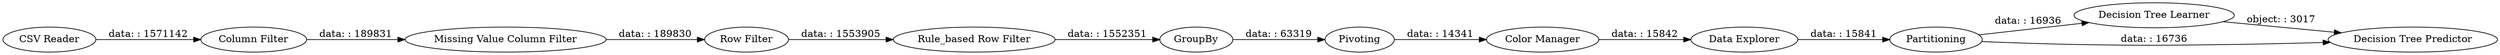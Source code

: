 digraph {
	"-1373715240003590307_6" [label="Row Filter"]
	"-1373715240003590307_11" [label="Color Manager"]
	"-1373715240003590307_9" [label=Pivoting]
	"-1373715240003590307_7" [label="Rule_based Row Filter"]
	"-1373715240003590307_13" [label="Decision Tree Learner"]
	"-1373715240003590307_14" [label="Decision Tree Predictor"]
	"-1373715240003590307_2" [label="Column Filter"]
	"-1373715240003590307_1" [label="CSV Reader"]
	"-1373715240003590307_29" [label=Partitioning]
	"-1373715240003590307_12" [label="Data Explorer"]
	"-1373715240003590307_8" [label=GroupBy]
	"-1373715240003590307_3" [label="Missing Value Column Filter"]
	"-1373715240003590307_7" -> "-1373715240003590307_8" [label="data: : 1552351"]
	"-1373715240003590307_12" -> "-1373715240003590307_29" [label="data: : 15841"]
	"-1373715240003590307_2" -> "-1373715240003590307_3" [label="data: : 189831"]
	"-1373715240003590307_1" -> "-1373715240003590307_2" [label="data: : 1571142"]
	"-1373715240003590307_9" -> "-1373715240003590307_11" [label="data: : 14341"]
	"-1373715240003590307_11" -> "-1373715240003590307_12" [label="data: : 15842"]
	"-1373715240003590307_13" -> "-1373715240003590307_14" [label="object: : 3017"]
	"-1373715240003590307_29" -> "-1373715240003590307_13" [label="data: : 16936"]
	"-1373715240003590307_29" -> "-1373715240003590307_14" [label="data: : 16736"]
	"-1373715240003590307_8" -> "-1373715240003590307_9" [label="data: : 63319"]
	"-1373715240003590307_3" -> "-1373715240003590307_6" [label="data: : 189830"]
	"-1373715240003590307_6" -> "-1373715240003590307_7" [label="data: : 1553905"]
	rankdir=LR
}
